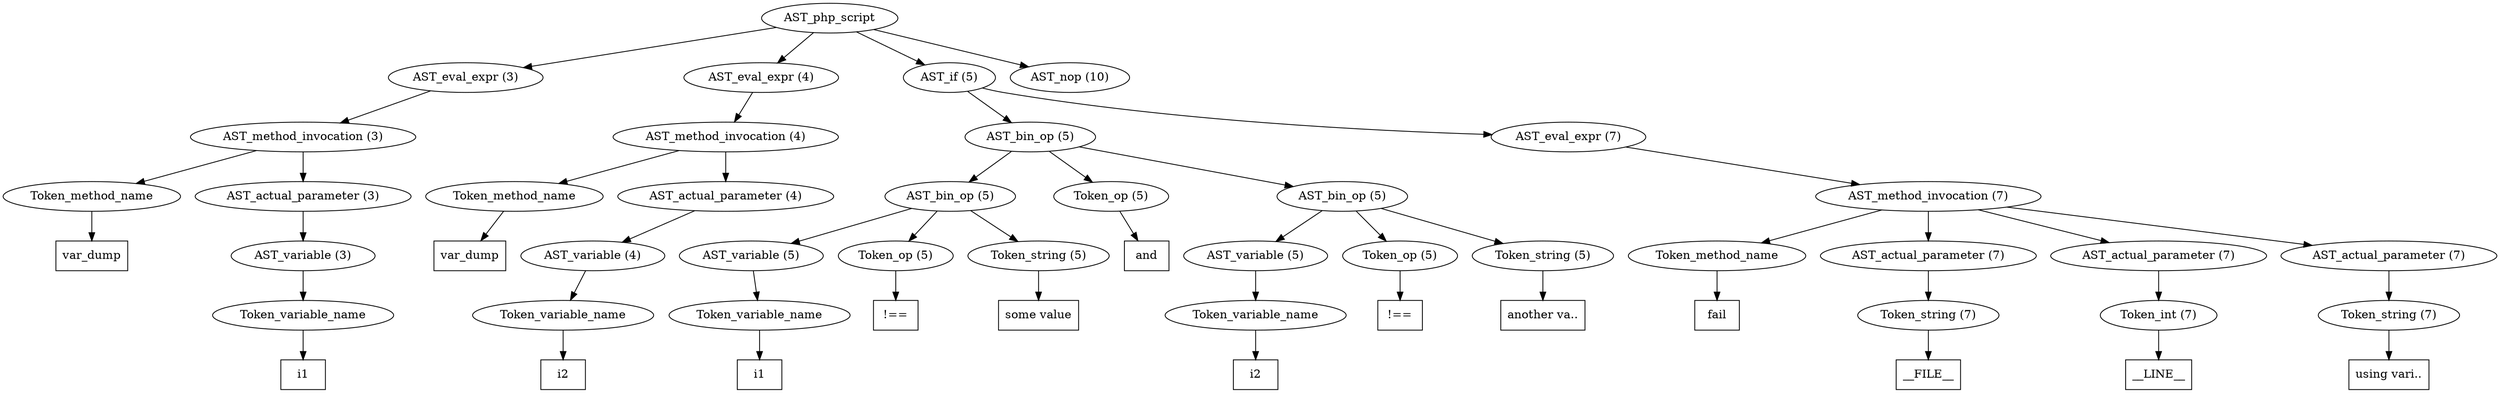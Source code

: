 /*
 * AST in dot format generated by phc -- the PHP compiler
 */

digraph AST {
node_0 [label="AST_php_script"];
node_1 [label="AST_eval_expr (3)"];
node_2 [label="AST_method_invocation (3)"];
node_3 [label="Token_method_name"];
node_4 [label="var_dump", shape=box]
node_3 -> node_4;
node_5 [label="AST_actual_parameter (3)"];
node_6 [label="AST_variable (3)"];
node_7 [label="Token_variable_name"];
node_8 [label="i1", shape=box]
node_7 -> node_8;
node_6 -> node_7;
node_5 -> node_6;
node_2 -> node_5;
node_2 -> node_3;
node_1 -> node_2;
node_9 [label="AST_eval_expr (4)"];
node_10 [label="AST_method_invocation (4)"];
node_11 [label="Token_method_name"];
node_12 [label="var_dump", shape=box]
node_11 -> node_12;
node_13 [label="AST_actual_parameter (4)"];
node_14 [label="AST_variable (4)"];
node_15 [label="Token_variable_name"];
node_16 [label="i2", shape=box]
node_15 -> node_16;
node_14 -> node_15;
node_13 -> node_14;
node_10 -> node_13;
node_10 -> node_11;
node_9 -> node_10;
node_17 [label="AST_if (5)"];
node_18 [label="AST_bin_op (5)"];
node_19 [label="AST_bin_op (5)"];
node_20 [label="AST_variable (5)"];
node_21 [label="Token_variable_name"];
node_22 [label="i1", shape=box]
node_21 -> node_22;
node_20 -> node_21;
node_23 [label="Token_op (5)"];
node_24 [label="!==", shape=box]
node_23 -> node_24;
node_25 [label="Token_string (5)"];
node_26 [label="some value", shape=box]
node_25 -> node_26;
node_19 -> node_25;
node_19 -> node_23;
node_19 -> node_20;
node_27 [label="Token_op (5)"];
node_28 [label="and", shape=box]
node_27 -> node_28;
node_29 [label="AST_bin_op (5)"];
node_30 [label="AST_variable (5)"];
node_31 [label="Token_variable_name"];
node_32 [label="i2", shape=box]
node_31 -> node_32;
node_30 -> node_31;
node_33 [label="Token_op (5)"];
node_34 [label="!==", shape=box]
node_33 -> node_34;
node_35 [label="Token_string (5)"];
node_36 [label="another va..", shape=box]
node_35 -> node_36;
node_29 -> node_35;
node_29 -> node_33;
node_29 -> node_30;
node_18 -> node_29;
node_18 -> node_27;
node_18 -> node_19;
node_37 [label="AST_eval_expr (7)"];
node_38 [label="AST_method_invocation (7)"];
node_39 [label="Token_method_name"];
node_40 [label="fail", shape=box]
node_39 -> node_40;
node_41 [label="AST_actual_parameter (7)"];
node_42 [label="Token_string (7)"];
node_43 [label="__FILE__", shape=box]
node_42 -> node_43;
node_41 -> node_42;
node_44 [label="AST_actual_parameter (7)"];
node_45 [label="Token_int (7)"];
node_46 [label="__LINE__", shape=box]
node_45 -> node_46;
node_44 -> node_45;
node_47 [label="AST_actual_parameter (7)"];
node_48 [label="Token_string (7)"];
node_49 [label="using vari..", shape=box]
node_48 -> node_49;
node_47 -> node_48;
node_38 -> node_47;
node_38 -> node_44;
node_38 -> node_41;
node_38 -> node_39;
node_37 -> node_38;
node_17 -> node_37;
node_17 -> node_18;
node_50 [label="AST_nop (10)"];
node_0 -> node_50;
node_0 -> node_17;
node_0 -> node_9;
node_0 -> node_1;
}
